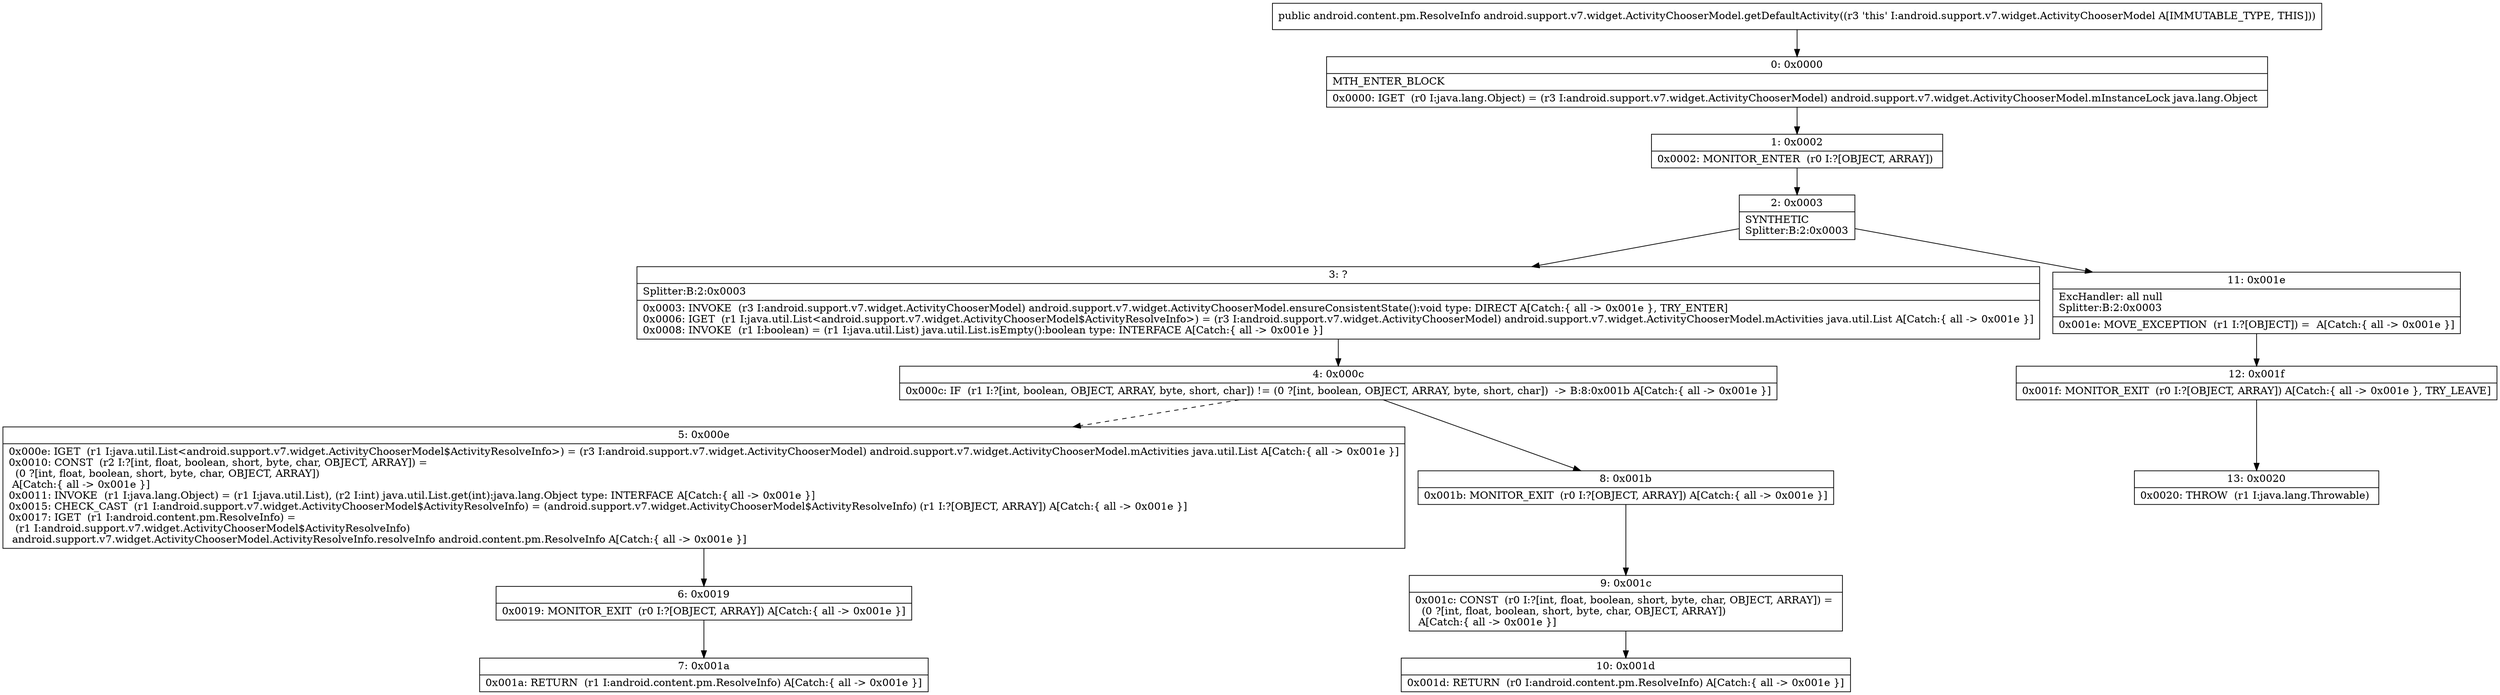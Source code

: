 digraph "CFG forandroid.support.v7.widget.ActivityChooserModel.getDefaultActivity()Landroid\/content\/pm\/ResolveInfo;" {
Node_0 [shape=record,label="{0\:\ 0x0000|MTH_ENTER_BLOCK\l|0x0000: IGET  (r0 I:java.lang.Object) = (r3 I:android.support.v7.widget.ActivityChooserModel) android.support.v7.widget.ActivityChooserModel.mInstanceLock java.lang.Object \l}"];
Node_1 [shape=record,label="{1\:\ 0x0002|0x0002: MONITOR_ENTER  (r0 I:?[OBJECT, ARRAY]) \l}"];
Node_2 [shape=record,label="{2\:\ 0x0003|SYNTHETIC\lSplitter:B:2:0x0003\l}"];
Node_3 [shape=record,label="{3\:\ ?|Splitter:B:2:0x0003\l|0x0003: INVOKE  (r3 I:android.support.v7.widget.ActivityChooserModel) android.support.v7.widget.ActivityChooserModel.ensureConsistentState():void type: DIRECT A[Catch:\{ all \-\> 0x001e \}, TRY_ENTER]\l0x0006: IGET  (r1 I:java.util.List\<android.support.v7.widget.ActivityChooserModel$ActivityResolveInfo\>) = (r3 I:android.support.v7.widget.ActivityChooserModel) android.support.v7.widget.ActivityChooserModel.mActivities java.util.List A[Catch:\{ all \-\> 0x001e \}]\l0x0008: INVOKE  (r1 I:boolean) = (r1 I:java.util.List) java.util.List.isEmpty():boolean type: INTERFACE A[Catch:\{ all \-\> 0x001e \}]\l}"];
Node_4 [shape=record,label="{4\:\ 0x000c|0x000c: IF  (r1 I:?[int, boolean, OBJECT, ARRAY, byte, short, char]) != (0 ?[int, boolean, OBJECT, ARRAY, byte, short, char])  \-\> B:8:0x001b A[Catch:\{ all \-\> 0x001e \}]\l}"];
Node_5 [shape=record,label="{5\:\ 0x000e|0x000e: IGET  (r1 I:java.util.List\<android.support.v7.widget.ActivityChooserModel$ActivityResolveInfo\>) = (r3 I:android.support.v7.widget.ActivityChooserModel) android.support.v7.widget.ActivityChooserModel.mActivities java.util.List A[Catch:\{ all \-\> 0x001e \}]\l0x0010: CONST  (r2 I:?[int, float, boolean, short, byte, char, OBJECT, ARRAY]) = \l  (0 ?[int, float, boolean, short, byte, char, OBJECT, ARRAY])\l A[Catch:\{ all \-\> 0x001e \}]\l0x0011: INVOKE  (r1 I:java.lang.Object) = (r1 I:java.util.List), (r2 I:int) java.util.List.get(int):java.lang.Object type: INTERFACE A[Catch:\{ all \-\> 0x001e \}]\l0x0015: CHECK_CAST  (r1 I:android.support.v7.widget.ActivityChooserModel$ActivityResolveInfo) = (android.support.v7.widget.ActivityChooserModel$ActivityResolveInfo) (r1 I:?[OBJECT, ARRAY]) A[Catch:\{ all \-\> 0x001e \}]\l0x0017: IGET  (r1 I:android.content.pm.ResolveInfo) = \l  (r1 I:android.support.v7.widget.ActivityChooserModel$ActivityResolveInfo)\l android.support.v7.widget.ActivityChooserModel.ActivityResolveInfo.resolveInfo android.content.pm.ResolveInfo A[Catch:\{ all \-\> 0x001e \}]\l}"];
Node_6 [shape=record,label="{6\:\ 0x0019|0x0019: MONITOR_EXIT  (r0 I:?[OBJECT, ARRAY]) A[Catch:\{ all \-\> 0x001e \}]\l}"];
Node_7 [shape=record,label="{7\:\ 0x001a|0x001a: RETURN  (r1 I:android.content.pm.ResolveInfo) A[Catch:\{ all \-\> 0x001e \}]\l}"];
Node_8 [shape=record,label="{8\:\ 0x001b|0x001b: MONITOR_EXIT  (r0 I:?[OBJECT, ARRAY]) A[Catch:\{ all \-\> 0x001e \}]\l}"];
Node_9 [shape=record,label="{9\:\ 0x001c|0x001c: CONST  (r0 I:?[int, float, boolean, short, byte, char, OBJECT, ARRAY]) = \l  (0 ?[int, float, boolean, short, byte, char, OBJECT, ARRAY])\l A[Catch:\{ all \-\> 0x001e \}]\l}"];
Node_10 [shape=record,label="{10\:\ 0x001d|0x001d: RETURN  (r0 I:android.content.pm.ResolveInfo) A[Catch:\{ all \-\> 0x001e \}]\l}"];
Node_11 [shape=record,label="{11\:\ 0x001e|ExcHandler: all null\lSplitter:B:2:0x0003\l|0x001e: MOVE_EXCEPTION  (r1 I:?[OBJECT]) =  A[Catch:\{ all \-\> 0x001e \}]\l}"];
Node_12 [shape=record,label="{12\:\ 0x001f|0x001f: MONITOR_EXIT  (r0 I:?[OBJECT, ARRAY]) A[Catch:\{ all \-\> 0x001e \}, TRY_LEAVE]\l}"];
Node_13 [shape=record,label="{13\:\ 0x0020|0x0020: THROW  (r1 I:java.lang.Throwable) \l}"];
MethodNode[shape=record,label="{public android.content.pm.ResolveInfo android.support.v7.widget.ActivityChooserModel.getDefaultActivity((r3 'this' I:android.support.v7.widget.ActivityChooserModel A[IMMUTABLE_TYPE, THIS])) }"];
MethodNode -> Node_0;
Node_0 -> Node_1;
Node_1 -> Node_2;
Node_2 -> Node_3;
Node_2 -> Node_11;
Node_3 -> Node_4;
Node_4 -> Node_5[style=dashed];
Node_4 -> Node_8;
Node_5 -> Node_6;
Node_6 -> Node_7;
Node_8 -> Node_9;
Node_9 -> Node_10;
Node_11 -> Node_12;
Node_12 -> Node_13;
}

